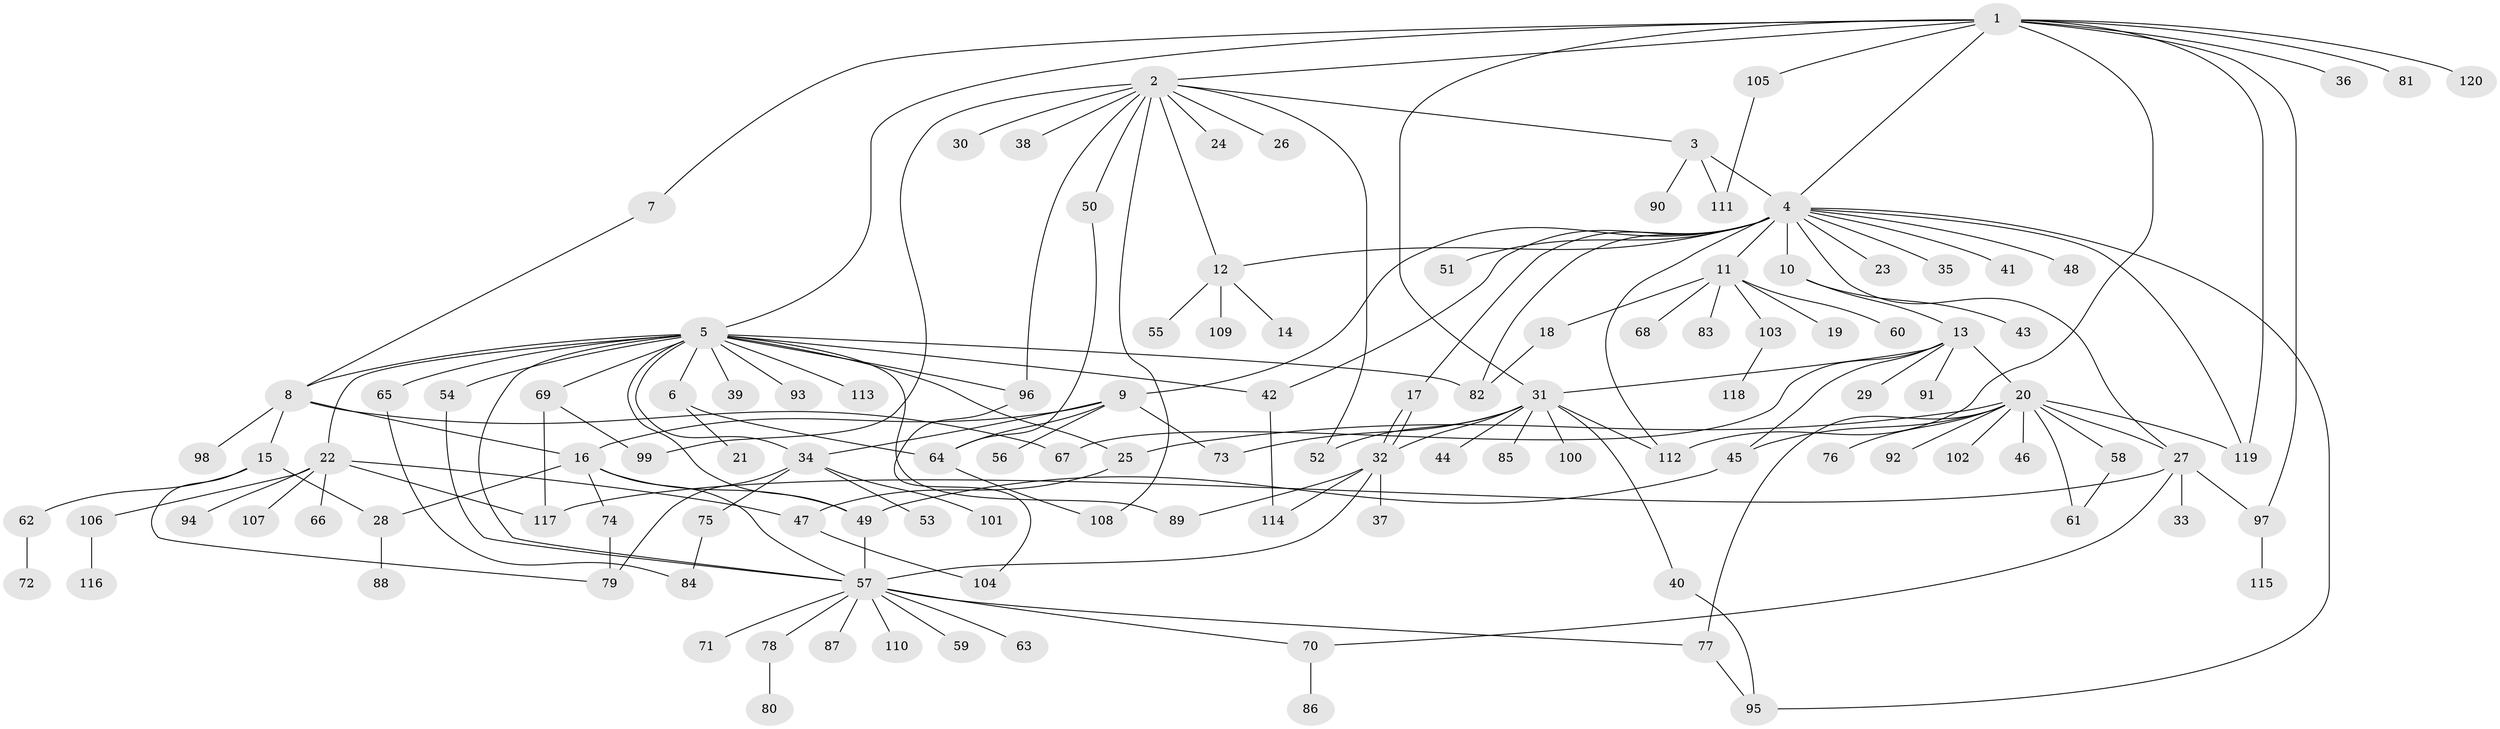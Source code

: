 // coarse degree distribution, {9: 0.0625, 4: 0.125, 14: 0.020833333333333332, 12: 0.020833333333333332, 2: 0.20833333333333334, 5: 0.125, 6: 0.0625, 1: 0.3125, 7: 0.041666666666666664, 8: 0.020833333333333332}
// Generated by graph-tools (version 1.1) at 2025/50/03/04/25 22:50:42]
// undirected, 120 vertices, 168 edges
graph export_dot {
  node [color=gray90,style=filled];
  1;
  2;
  3;
  4;
  5;
  6;
  7;
  8;
  9;
  10;
  11;
  12;
  13;
  14;
  15;
  16;
  17;
  18;
  19;
  20;
  21;
  22;
  23;
  24;
  25;
  26;
  27;
  28;
  29;
  30;
  31;
  32;
  33;
  34;
  35;
  36;
  37;
  38;
  39;
  40;
  41;
  42;
  43;
  44;
  45;
  46;
  47;
  48;
  49;
  50;
  51;
  52;
  53;
  54;
  55;
  56;
  57;
  58;
  59;
  60;
  61;
  62;
  63;
  64;
  65;
  66;
  67;
  68;
  69;
  70;
  71;
  72;
  73;
  74;
  75;
  76;
  77;
  78;
  79;
  80;
  81;
  82;
  83;
  84;
  85;
  86;
  87;
  88;
  89;
  90;
  91;
  92;
  93;
  94;
  95;
  96;
  97;
  98;
  99;
  100;
  101;
  102;
  103;
  104;
  105;
  106;
  107;
  108;
  109;
  110;
  111;
  112;
  113;
  114;
  115;
  116;
  117;
  118;
  119;
  120;
  1 -- 2;
  1 -- 4;
  1 -- 5;
  1 -- 7;
  1 -- 31;
  1 -- 36;
  1 -- 81;
  1 -- 97;
  1 -- 105;
  1 -- 112;
  1 -- 119;
  1 -- 120;
  2 -- 3;
  2 -- 12;
  2 -- 24;
  2 -- 26;
  2 -- 30;
  2 -- 38;
  2 -- 50;
  2 -- 52;
  2 -- 96;
  2 -- 99;
  2 -- 108;
  3 -- 4;
  3 -- 90;
  3 -- 111;
  4 -- 9;
  4 -- 10;
  4 -- 11;
  4 -- 12;
  4 -- 17;
  4 -- 23;
  4 -- 27;
  4 -- 35;
  4 -- 41;
  4 -- 42;
  4 -- 48;
  4 -- 51;
  4 -- 82;
  4 -- 95;
  4 -- 112;
  4 -- 119;
  5 -- 6;
  5 -- 8;
  5 -- 22;
  5 -- 25;
  5 -- 34;
  5 -- 39;
  5 -- 42;
  5 -- 49;
  5 -- 54;
  5 -- 57;
  5 -- 65;
  5 -- 69;
  5 -- 82;
  5 -- 89;
  5 -- 93;
  5 -- 96;
  5 -- 113;
  6 -- 21;
  6 -- 64;
  7 -- 8;
  8 -- 15;
  8 -- 16;
  8 -- 67;
  8 -- 98;
  9 -- 16;
  9 -- 34;
  9 -- 56;
  9 -- 64;
  9 -- 73;
  10 -- 13;
  10 -- 43;
  11 -- 18;
  11 -- 19;
  11 -- 60;
  11 -- 68;
  11 -- 83;
  11 -- 103;
  12 -- 14;
  12 -- 55;
  12 -- 109;
  13 -- 20;
  13 -- 29;
  13 -- 31;
  13 -- 45;
  13 -- 67;
  13 -- 91;
  15 -- 28;
  15 -- 62;
  15 -- 79;
  16 -- 28;
  16 -- 49;
  16 -- 57;
  16 -- 74;
  17 -- 32;
  17 -- 32;
  18 -- 82;
  20 -- 25;
  20 -- 27;
  20 -- 45;
  20 -- 46;
  20 -- 58;
  20 -- 61;
  20 -- 76;
  20 -- 77;
  20 -- 92;
  20 -- 102;
  20 -- 119;
  22 -- 47;
  22 -- 66;
  22 -- 94;
  22 -- 106;
  22 -- 107;
  22 -- 117;
  25 -- 47;
  27 -- 33;
  27 -- 70;
  27 -- 97;
  27 -- 117;
  28 -- 88;
  31 -- 32;
  31 -- 40;
  31 -- 44;
  31 -- 52;
  31 -- 73;
  31 -- 85;
  31 -- 100;
  31 -- 112;
  32 -- 37;
  32 -- 57;
  32 -- 89;
  32 -- 114;
  34 -- 53;
  34 -- 75;
  34 -- 79;
  34 -- 101;
  40 -- 95;
  42 -- 114;
  45 -- 49;
  47 -- 104;
  49 -- 57;
  50 -- 64;
  54 -- 57;
  57 -- 59;
  57 -- 63;
  57 -- 70;
  57 -- 71;
  57 -- 77;
  57 -- 78;
  57 -- 87;
  57 -- 110;
  58 -- 61;
  62 -- 72;
  64 -- 108;
  65 -- 84;
  69 -- 99;
  69 -- 117;
  70 -- 86;
  74 -- 79;
  75 -- 84;
  77 -- 95;
  78 -- 80;
  96 -- 104;
  97 -- 115;
  103 -- 118;
  105 -- 111;
  106 -- 116;
}
